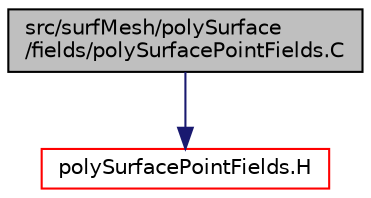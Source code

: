 digraph "src/surfMesh/polySurface/fields/polySurfacePointFields.C"
{
  bgcolor="transparent";
  edge [fontname="Helvetica",fontsize="10",labelfontname="Helvetica",labelfontsize="10"];
  node [fontname="Helvetica",fontsize="10",shape=record];
  Node1 [label="src/surfMesh/polySurface\l/fields/polySurfacePointFields.C",height=0.2,width=0.4,color="black", fillcolor="grey75", style="filled" fontcolor="black"];
  Node1 -> Node2 [color="midnightblue",fontsize="10",style="solid",fontname="Helvetica"];
  Node2 [label="polySurfacePointFields.H",height=0.2,width=0.4,color="red",URL="$polySurfacePointFields_8H.html",tooltip="Point fields for polySurface. "];
}
